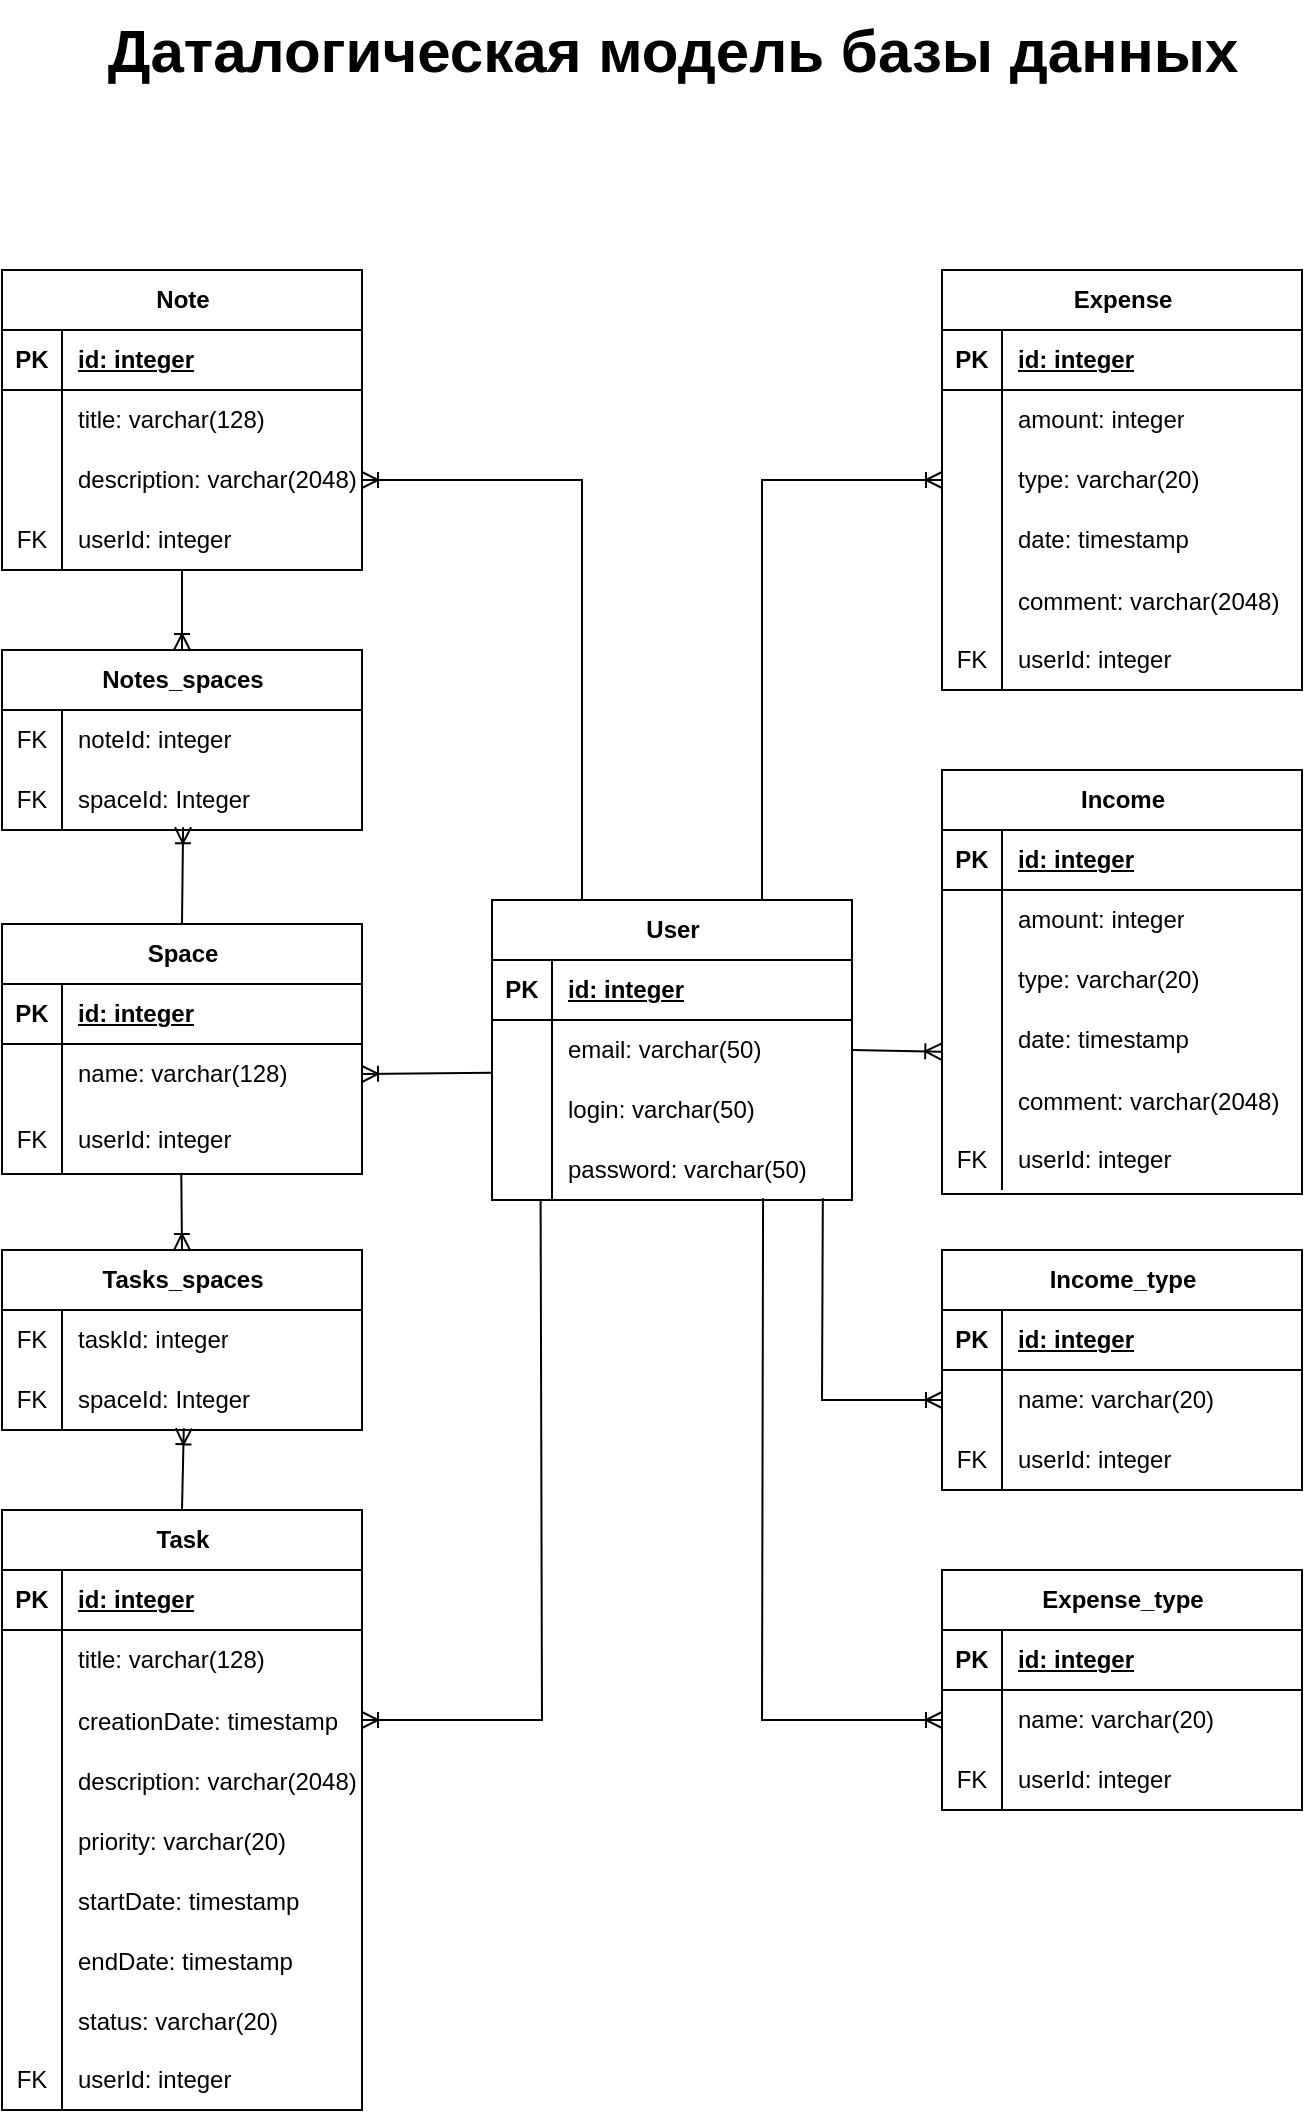<mxfile version="24.4.4" type="device">
  <diagram id="R2lEEEUBdFMjLlhIrx00" name="Page-1">
    <mxGraphModel dx="1340" dy="595" grid="1" gridSize="10" guides="1" tooltips="1" connect="1" arrows="1" fold="1" page="1" pageScale="1" pageWidth="850" pageHeight="1100" math="0" shadow="0" extFonts="Permanent Marker^https://fonts.googleapis.com/css?family=Permanent+Marker">
      <root>
        <mxCell id="0" />
        <mxCell id="1" parent="0" />
        <mxCell id="63JFA4yA_KtAWkLt_PXh-24" value="User" style="shape=table;startSize=30;container=1;collapsible=1;childLayout=tableLayout;fixedRows=1;rowLines=0;fontStyle=1;align=center;resizeLast=1;html=1;" parent="1" vertex="1">
          <mxGeometry x="335" y="475" width="180" height="150" as="geometry" />
        </mxCell>
        <mxCell id="63JFA4yA_KtAWkLt_PXh-25" value="" style="shape=tableRow;horizontal=0;startSize=0;swimlaneHead=0;swimlaneBody=0;fillColor=none;collapsible=0;dropTarget=0;points=[[0,0.5],[1,0.5]];portConstraint=eastwest;top=0;left=0;right=0;bottom=1;" parent="63JFA4yA_KtAWkLt_PXh-24" vertex="1">
          <mxGeometry y="30" width="180" height="30" as="geometry" />
        </mxCell>
        <mxCell id="63JFA4yA_KtAWkLt_PXh-26" value="PK" style="shape=partialRectangle;connectable=0;fillColor=none;top=0;left=0;bottom=0;right=0;fontStyle=1;overflow=hidden;whiteSpace=wrap;html=1;" parent="63JFA4yA_KtAWkLt_PXh-25" vertex="1">
          <mxGeometry width="30" height="30" as="geometry">
            <mxRectangle width="30" height="30" as="alternateBounds" />
          </mxGeometry>
        </mxCell>
        <mxCell id="63JFA4yA_KtAWkLt_PXh-27" value="id: integer" style="shape=partialRectangle;connectable=0;fillColor=none;top=0;left=0;bottom=0;right=0;align=left;spacingLeft=6;fontStyle=5;overflow=hidden;whiteSpace=wrap;html=1;" parent="63JFA4yA_KtAWkLt_PXh-25" vertex="1">
          <mxGeometry x="30" width="150" height="30" as="geometry">
            <mxRectangle width="150" height="30" as="alternateBounds" />
          </mxGeometry>
        </mxCell>
        <mxCell id="63JFA4yA_KtAWkLt_PXh-28" value="" style="shape=tableRow;horizontal=0;startSize=0;swimlaneHead=0;swimlaneBody=0;fillColor=none;collapsible=0;dropTarget=0;points=[[0,0.5],[1,0.5]];portConstraint=eastwest;top=0;left=0;right=0;bottom=0;" parent="63JFA4yA_KtAWkLt_PXh-24" vertex="1">
          <mxGeometry y="60" width="180" height="30" as="geometry" />
        </mxCell>
        <mxCell id="63JFA4yA_KtAWkLt_PXh-29" value="" style="shape=partialRectangle;connectable=0;fillColor=none;top=0;left=0;bottom=0;right=0;editable=1;overflow=hidden;whiteSpace=wrap;html=1;" parent="63JFA4yA_KtAWkLt_PXh-28" vertex="1">
          <mxGeometry width="30" height="30" as="geometry">
            <mxRectangle width="30" height="30" as="alternateBounds" />
          </mxGeometry>
        </mxCell>
        <mxCell id="63JFA4yA_KtAWkLt_PXh-30" value="email: varchar(50)" style="shape=partialRectangle;connectable=0;fillColor=none;top=0;left=0;bottom=0;right=0;align=left;spacingLeft=6;overflow=hidden;whiteSpace=wrap;html=1;" parent="63JFA4yA_KtAWkLt_PXh-28" vertex="1">
          <mxGeometry x="30" width="150" height="30" as="geometry">
            <mxRectangle width="150" height="30" as="alternateBounds" />
          </mxGeometry>
        </mxCell>
        <mxCell id="63JFA4yA_KtAWkLt_PXh-31" value="" style="shape=tableRow;horizontal=0;startSize=0;swimlaneHead=0;swimlaneBody=0;fillColor=none;collapsible=0;dropTarget=0;points=[[0,0.5],[1,0.5]];portConstraint=eastwest;top=0;left=0;right=0;bottom=0;" parent="63JFA4yA_KtAWkLt_PXh-24" vertex="1">
          <mxGeometry y="90" width="180" height="30" as="geometry" />
        </mxCell>
        <mxCell id="63JFA4yA_KtAWkLt_PXh-32" value="" style="shape=partialRectangle;connectable=0;fillColor=none;top=0;left=0;bottom=0;right=0;editable=1;overflow=hidden;whiteSpace=wrap;html=1;" parent="63JFA4yA_KtAWkLt_PXh-31" vertex="1">
          <mxGeometry width="30" height="30" as="geometry">
            <mxRectangle width="30" height="30" as="alternateBounds" />
          </mxGeometry>
        </mxCell>
        <mxCell id="63JFA4yA_KtAWkLt_PXh-33" value="login: varchar(50)" style="shape=partialRectangle;connectable=0;fillColor=none;top=0;left=0;bottom=0;right=0;align=left;spacingLeft=6;overflow=hidden;whiteSpace=wrap;html=1;" parent="63JFA4yA_KtAWkLt_PXh-31" vertex="1">
          <mxGeometry x="30" width="150" height="30" as="geometry">
            <mxRectangle width="150" height="30" as="alternateBounds" />
          </mxGeometry>
        </mxCell>
        <mxCell id="63JFA4yA_KtAWkLt_PXh-34" value="" style="shape=tableRow;horizontal=0;startSize=0;swimlaneHead=0;swimlaneBody=0;fillColor=none;collapsible=0;dropTarget=0;points=[[0,0.5],[1,0.5]];portConstraint=eastwest;top=0;left=0;right=0;bottom=0;" parent="63JFA4yA_KtAWkLt_PXh-24" vertex="1">
          <mxGeometry y="120" width="180" height="30" as="geometry" />
        </mxCell>
        <mxCell id="63JFA4yA_KtAWkLt_PXh-35" value="" style="shape=partialRectangle;connectable=0;fillColor=none;top=0;left=0;bottom=0;right=0;editable=1;overflow=hidden;whiteSpace=wrap;html=1;" parent="63JFA4yA_KtAWkLt_PXh-34" vertex="1">
          <mxGeometry width="30" height="30" as="geometry">
            <mxRectangle width="30" height="30" as="alternateBounds" />
          </mxGeometry>
        </mxCell>
        <mxCell id="63JFA4yA_KtAWkLt_PXh-36" value="password: varchar(50)" style="shape=partialRectangle;connectable=0;fillColor=none;top=0;left=0;bottom=0;right=0;align=left;spacingLeft=6;overflow=hidden;whiteSpace=wrap;html=1;" parent="63JFA4yA_KtAWkLt_PXh-34" vertex="1">
          <mxGeometry x="30" width="150" height="30" as="geometry">
            <mxRectangle width="150" height="30" as="alternateBounds" />
          </mxGeometry>
        </mxCell>
        <mxCell id="63JFA4yA_KtAWkLt_PXh-39" value="Space" style="shape=table;startSize=30;container=1;collapsible=1;childLayout=tableLayout;fixedRows=1;rowLines=0;fontStyle=1;align=center;resizeLast=1;html=1;" parent="1" vertex="1">
          <mxGeometry x="90" y="487" width="180" height="125.0" as="geometry" />
        </mxCell>
        <mxCell id="63JFA4yA_KtAWkLt_PXh-40" value="" style="shape=tableRow;horizontal=0;startSize=0;swimlaneHead=0;swimlaneBody=0;fillColor=none;collapsible=0;dropTarget=0;points=[[0,0.5],[1,0.5]];portConstraint=eastwest;top=0;left=0;right=0;bottom=1;" parent="63JFA4yA_KtAWkLt_PXh-39" vertex="1">
          <mxGeometry y="30" width="180" height="30" as="geometry" />
        </mxCell>
        <mxCell id="63JFA4yA_KtAWkLt_PXh-41" value="PK" style="shape=partialRectangle;connectable=0;fillColor=none;top=0;left=0;bottom=0;right=0;fontStyle=1;overflow=hidden;whiteSpace=wrap;html=1;" parent="63JFA4yA_KtAWkLt_PXh-40" vertex="1">
          <mxGeometry width="30" height="30" as="geometry">
            <mxRectangle width="30" height="30" as="alternateBounds" />
          </mxGeometry>
        </mxCell>
        <mxCell id="63JFA4yA_KtAWkLt_PXh-42" value="id: integer" style="shape=partialRectangle;connectable=0;fillColor=none;top=0;left=0;bottom=0;right=0;align=left;spacingLeft=6;fontStyle=5;overflow=hidden;whiteSpace=wrap;html=1;" parent="63JFA4yA_KtAWkLt_PXh-40" vertex="1">
          <mxGeometry x="30" width="150" height="30" as="geometry">
            <mxRectangle width="150" height="30" as="alternateBounds" />
          </mxGeometry>
        </mxCell>
        <mxCell id="63JFA4yA_KtAWkLt_PXh-43" value="" style="shape=tableRow;horizontal=0;startSize=0;swimlaneHead=0;swimlaneBody=0;fillColor=none;collapsible=0;dropTarget=0;points=[[0,0.5],[1,0.5]];portConstraint=eastwest;top=0;left=0;right=0;bottom=0;" parent="63JFA4yA_KtAWkLt_PXh-39" vertex="1">
          <mxGeometry y="60" width="180" height="30" as="geometry" />
        </mxCell>
        <mxCell id="63JFA4yA_KtAWkLt_PXh-44" value="" style="shape=partialRectangle;connectable=0;fillColor=none;top=0;left=0;bottom=0;right=0;editable=1;overflow=hidden;whiteSpace=wrap;html=1;" parent="63JFA4yA_KtAWkLt_PXh-43" vertex="1">
          <mxGeometry width="30" height="30" as="geometry">
            <mxRectangle width="30" height="30" as="alternateBounds" />
          </mxGeometry>
        </mxCell>
        <mxCell id="63JFA4yA_KtAWkLt_PXh-45" value="name: varchar(128)" style="shape=partialRectangle;connectable=0;fillColor=none;top=0;left=0;bottom=0;right=0;align=left;spacingLeft=6;overflow=hidden;whiteSpace=wrap;html=1;" parent="63JFA4yA_KtAWkLt_PXh-43" vertex="1">
          <mxGeometry x="30" width="150" height="30" as="geometry">
            <mxRectangle width="150" height="30" as="alternateBounds" />
          </mxGeometry>
        </mxCell>
        <mxCell id="63JFA4yA_KtAWkLt_PXh-53" value="" style="shape=tableRow;horizontal=0;startSize=0;swimlaneHead=0;swimlaneBody=0;fillColor=none;collapsible=0;dropTarget=0;points=[[0,0.5],[1,0.5]];portConstraint=eastwest;top=0;left=0;right=0;bottom=0;" parent="63JFA4yA_KtAWkLt_PXh-39" vertex="1">
          <mxGeometry y="90" width="180" height="35" as="geometry" />
        </mxCell>
        <mxCell id="63JFA4yA_KtAWkLt_PXh-54" value="FK" style="shape=partialRectangle;connectable=0;fillColor=none;top=0;left=0;bottom=0;right=0;fontStyle=0;overflow=hidden;whiteSpace=wrap;html=1;" parent="63JFA4yA_KtAWkLt_PXh-53" vertex="1">
          <mxGeometry width="30" height="35" as="geometry">
            <mxRectangle width="30" height="35" as="alternateBounds" />
          </mxGeometry>
        </mxCell>
        <mxCell id="63JFA4yA_KtAWkLt_PXh-55" value="userId: integer" style="shape=partialRectangle;connectable=0;fillColor=none;top=0;left=0;bottom=0;right=0;align=left;spacingLeft=6;fontStyle=0;overflow=hidden;whiteSpace=wrap;html=1;" parent="63JFA4yA_KtAWkLt_PXh-53" vertex="1">
          <mxGeometry x="30" width="150" height="35" as="geometry">
            <mxRectangle width="150" height="35" as="alternateBounds" />
          </mxGeometry>
        </mxCell>
        <mxCell id="63JFA4yA_KtAWkLt_PXh-56" value="Notes_spaces" style="shape=table;startSize=30;container=1;collapsible=1;childLayout=tableLayout;fixedRows=1;rowLines=0;fontStyle=1;align=center;resizeLast=1;html=1;" parent="1" vertex="1">
          <mxGeometry x="90" y="350" width="180" height="90" as="geometry" />
        </mxCell>
        <mxCell id="63JFA4yA_KtAWkLt_PXh-109" value="" style="shape=tableRow;horizontal=0;startSize=0;swimlaneHead=0;swimlaneBody=0;fillColor=none;collapsible=0;dropTarget=0;points=[[0,0.5],[1,0.5]];portConstraint=eastwest;top=0;left=0;right=0;bottom=0;" parent="63JFA4yA_KtAWkLt_PXh-56" vertex="1">
          <mxGeometry y="30" width="180" height="30" as="geometry" />
        </mxCell>
        <mxCell id="63JFA4yA_KtAWkLt_PXh-110" value="FK" style="shape=partialRectangle;connectable=0;fillColor=none;top=0;left=0;bottom=0;right=0;fontStyle=0;overflow=hidden;whiteSpace=wrap;html=1;" parent="63JFA4yA_KtAWkLt_PXh-109" vertex="1">
          <mxGeometry width="30" height="30" as="geometry">
            <mxRectangle width="30" height="30" as="alternateBounds" />
          </mxGeometry>
        </mxCell>
        <mxCell id="63JFA4yA_KtAWkLt_PXh-111" value="noteId: integer" style="shape=partialRectangle;connectable=0;fillColor=none;top=0;left=0;bottom=0;right=0;align=left;spacingLeft=6;fontStyle=0;overflow=hidden;whiteSpace=wrap;html=1;" parent="63JFA4yA_KtAWkLt_PXh-109" vertex="1">
          <mxGeometry x="30" width="150" height="30" as="geometry">
            <mxRectangle width="150" height="30" as="alternateBounds" />
          </mxGeometry>
        </mxCell>
        <mxCell id="63JFA4yA_KtAWkLt_PXh-113" value="" style="shape=tableRow;horizontal=0;startSize=0;swimlaneHead=0;swimlaneBody=0;fillColor=none;collapsible=0;dropTarget=0;points=[[0,0.5],[1,0.5]];portConstraint=eastwest;top=0;left=0;right=0;bottom=0;" parent="63JFA4yA_KtAWkLt_PXh-56" vertex="1">
          <mxGeometry y="60" width="180" height="30" as="geometry" />
        </mxCell>
        <mxCell id="63JFA4yA_KtAWkLt_PXh-114" value="FK" style="shape=partialRectangle;connectable=0;fillColor=none;top=0;left=0;bottom=0;right=0;fontStyle=0;overflow=hidden;whiteSpace=wrap;html=1;" parent="63JFA4yA_KtAWkLt_PXh-113" vertex="1">
          <mxGeometry width="30" height="30" as="geometry">
            <mxRectangle width="30" height="30" as="alternateBounds" />
          </mxGeometry>
        </mxCell>
        <mxCell id="63JFA4yA_KtAWkLt_PXh-115" value="spaceId: Integer" style="shape=partialRectangle;connectable=0;fillColor=none;top=0;left=0;bottom=0;right=0;align=left;spacingLeft=6;fontStyle=0;overflow=hidden;whiteSpace=wrap;html=1;" parent="63JFA4yA_KtAWkLt_PXh-113" vertex="1">
          <mxGeometry x="30" width="150" height="30" as="geometry">
            <mxRectangle width="150" height="30" as="alternateBounds" />
          </mxGeometry>
        </mxCell>
        <mxCell id="63JFA4yA_KtAWkLt_PXh-116" value="Note" style="shape=table;startSize=30;container=1;collapsible=1;childLayout=tableLayout;fixedRows=1;rowLines=0;fontStyle=1;align=center;resizeLast=1;html=1;" parent="1" vertex="1">
          <mxGeometry x="90" y="160" width="180" height="150" as="geometry" />
        </mxCell>
        <mxCell id="63JFA4yA_KtAWkLt_PXh-117" value="" style="shape=tableRow;horizontal=0;startSize=0;swimlaneHead=0;swimlaneBody=0;fillColor=none;collapsible=0;dropTarget=0;points=[[0,0.5],[1,0.5]];portConstraint=eastwest;top=0;left=0;right=0;bottom=1;" parent="63JFA4yA_KtAWkLt_PXh-116" vertex="1">
          <mxGeometry y="30" width="180" height="30" as="geometry" />
        </mxCell>
        <mxCell id="63JFA4yA_KtAWkLt_PXh-118" value="PK" style="shape=partialRectangle;connectable=0;fillColor=none;top=0;left=0;bottom=0;right=0;fontStyle=1;overflow=hidden;whiteSpace=wrap;html=1;" parent="63JFA4yA_KtAWkLt_PXh-117" vertex="1">
          <mxGeometry width="30" height="30" as="geometry">
            <mxRectangle width="30" height="30" as="alternateBounds" />
          </mxGeometry>
        </mxCell>
        <mxCell id="63JFA4yA_KtAWkLt_PXh-119" value="id: integer" style="shape=partialRectangle;connectable=0;fillColor=none;top=0;left=0;bottom=0;right=0;align=left;spacingLeft=6;fontStyle=5;overflow=hidden;whiteSpace=wrap;html=1;" parent="63JFA4yA_KtAWkLt_PXh-117" vertex="1">
          <mxGeometry x="30" width="150" height="30" as="geometry">
            <mxRectangle width="150" height="30" as="alternateBounds" />
          </mxGeometry>
        </mxCell>
        <mxCell id="63JFA4yA_KtAWkLt_PXh-120" value="" style="shape=tableRow;horizontal=0;startSize=0;swimlaneHead=0;swimlaneBody=0;fillColor=none;collapsible=0;dropTarget=0;points=[[0,0.5],[1,0.5]];portConstraint=eastwest;top=0;left=0;right=0;bottom=0;" parent="63JFA4yA_KtAWkLt_PXh-116" vertex="1">
          <mxGeometry y="60" width="180" height="30" as="geometry" />
        </mxCell>
        <mxCell id="63JFA4yA_KtAWkLt_PXh-121" value="" style="shape=partialRectangle;connectable=0;fillColor=none;top=0;left=0;bottom=0;right=0;editable=1;overflow=hidden;whiteSpace=wrap;html=1;" parent="63JFA4yA_KtAWkLt_PXh-120" vertex="1">
          <mxGeometry width="30" height="30" as="geometry">
            <mxRectangle width="30" height="30" as="alternateBounds" />
          </mxGeometry>
        </mxCell>
        <mxCell id="63JFA4yA_KtAWkLt_PXh-122" value="title: varchar(128)" style="shape=partialRectangle;connectable=0;fillColor=none;top=0;left=0;bottom=0;right=0;align=left;spacingLeft=6;overflow=hidden;whiteSpace=wrap;html=1;" parent="63JFA4yA_KtAWkLt_PXh-120" vertex="1">
          <mxGeometry x="30" width="150" height="30" as="geometry">
            <mxRectangle width="150" height="30" as="alternateBounds" />
          </mxGeometry>
        </mxCell>
        <mxCell id="63JFA4yA_KtAWkLt_PXh-123" value="" style="shape=tableRow;horizontal=0;startSize=0;swimlaneHead=0;swimlaneBody=0;fillColor=none;collapsible=0;dropTarget=0;points=[[0,0.5],[1,0.5]];portConstraint=eastwest;top=0;left=0;right=0;bottom=0;" parent="63JFA4yA_KtAWkLt_PXh-116" vertex="1">
          <mxGeometry y="90" width="180" height="30" as="geometry" />
        </mxCell>
        <mxCell id="63JFA4yA_KtAWkLt_PXh-124" value="" style="shape=partialRectangle;connectable=0;fillColor=none;top=0;left=0;bottom=0;right=0;editable=1;overflow=hidden;whiteSpace=wrap;html=1;" parent="63JFA4yA_KtAWkLt_PXh-123" vertex="1">
          <mxGeometry width="30" height="30" as="geometry">
            <mxRectangle width="30" height="30" as="alternateBounds" />
          </mxGeometry>
        </mxCell>
        <mxCell id="63JFA4yA_KtAWkLt_PXh-125" value="description: varchar(2048)" style="shape=partialRectangle;connectable=0;fillColor=none;top=0;left=0;bottom=0;right=0;align=left;spacingLeft=6;overflow=hidden;whiteSpace=wrap;html=1;" parent="63JFA4yA_KtAWkLt_PXh-123" vertex="1">
          <mxGeometry x="30" width="150" height="30" as="geometry">
            <mxRectangle width="150" height="30" as="alternateBounds" />
          </mxGeometry>
        </mxCell>
        <mxCell id="63JFA4yA_KtAWkLt_PXh-130" value="" style="shape=tableRow;horizontal=0;startSize=0;swimlaneHead=0;swimlaneBody=0;fillColor=none;collapsible=0;dropTarget=0;points=[[0,0.5],[1,0.5]];portConstraint=eastwest;top=0;left=0;right=0;bottom=0;" parent="63JFA4yA_KtAWkLt_PXh-116" vertex="1">
          <mxGeometry y="120" width="180" height="30" as="geometry" />
        </mxCell>
        <mxCell id="63JFA4yA_KtAWkLt_PXh-131" value="FK" style="shape=partialRectangle;connectable=0;fillColor=none;top=0;left=0;bottom=0;right=0;fontStyle=0;overflow=hidden;whiteSpace=wrap;html=1;" parent="63JFA4yA_KtAWkLt_PXh-130" vertex="1">
          <mxGeometry width="30" height="30" as="geometry">
            <mxRectangle width="30" height="30" as="alternateBounds" />
          </mxGeometry>
        </mxCell>
        <mxCell id="63JFA4yA_KtAWkLt_PXh-132" value="userId: integer" style="shape=partialRectangle;connectable=0;fillColor=none;top=0;left=0;bottom=0;right=0;align=left;spacingLeft=6;fontStyle=0;overflow=hidden;whiteSpace=wrap;html=1;" parent="63JFA4yA_KtAWkLt_PXh-130" vertex="1">
          <mxGeometry x="30" width="150" height="30" as="geometry">
            <mxRectangle width="150" height="30" as="alternateBounds" />
          </mxGeometry>
        </mxCell>
        <mxCell id="63JFA4yA_KtAWkLt_PXh-133" value="Tasks_spaces" style="shape=table;startSize=30;container=1;collapsible=1;childLayout=tableLayout;fixedRows=1;rowLines=0;fontStyle=1;align=center;resizeLast=1;html=1;" parent="1" vertex="1">
          <mxGeometry x="90" y="650" width="180" height="90" as="geometry" />
        </mxCell>
        <mxCell id="63JFA4yA_KtAWkLt_PXh-134" value="" style="shape=tableRow;horizontal=0;startSize=0;swimlaneHead=0;swimlaneBody=0;fillColor=none;collapsible=0;dropTarget=0;points=[[0,0.5],[1,0.5]];portConstraint=eastwest;top=0;left=0;right=0;bottom=0;" parent="63JFA4yA_KtAWkLt_PXh-133" vertex="1">
          <mxGeometry y="30" width="180" height="30" as="geometry" />
        </mxCell>
        <mxCell id="63JFA4yA_KtAWkLt_PXh-135" value="FK" style="shape=partialRectangle;connectable=0;fillColor=none;top=0;left=0;bottom=0;right=0;fontStyle=0;overflow=hidden;whiteSpace=wrap;html=1;" parent="63JFA4yA_KtAWkLt_PXh-134" vertex="1">
          <mxGeometry width="30" height="30" as="geometry">
            <mxRectangle width="30" height="30" as="alternateBounds" />
          </mxGeometry>
        </mxCell>
        <mxCell id="63JFA4yA_KtAWkLt_PXh-136" value="taskId: integer" style="shape=partialRectangle;connectable=0;fillColor=none;top=0;left=0;bottom=0;right=0;align=left;spacingLeft=6;fontStyle=0;overflow=hidden;whiteSpace=wrap;html=1;" parent="63JFA4yA_KtAWkLt_PXh-134" vertex="1">
          <mxGeometry x="30" width="150" height="30" as="geometry">
            <mxRectangle width="150" height="30" as="alternateBounds" />
          </mxGeometry>
        </mxCell>
        <mxCell id="63JFA4yA_KtAWkLt_PXh-137" value="" style="shape=tableRow;horizontal=0;startSize=0;swimlaneHead=0;swimlaneBody=0;fillColor=none;collapsible=0;dropTarget=0;points=[[0,0.5],[1,0.5]];portConstraint=eastwest;top=0;left=0;right=0;bottom=0;" parent="63JFA4yA_KtAWkLt_PXh-133" vertex="1">
          <mxGeometry y="60" width="180" height="30" as="geometry" />
        </mxCell>
        <mxCell id="63JFA4yA_KtAWkLt_PXh-138" value="FK" style="shape=partialRectangle;connectable=0;fillColor=none;top=0;left=0;bottom=0;right=0;fontStyle=0;overflow=hidden;whiteSpace=wrap;html=1;" parent="63JFA4yA_KtAWkLt_PXh-137" vertex="1">
          <mxGeometry width="30" height="30" as="geometry">
            <mxRectangle width="30" height="30" as="alternateBounds" />
          </mxGeometry>
        </mxCell>
        <mxCell id="63JFA4yA_KtAWkLt_PXh-139" value="spaceId: Integer" style="shape=partialRectangle;connectable=0;fillColor=none;top=0;left=0;bottom=0;right=0;align=left;spacingLeft=6;fontStyle=0;overflow=hidden;whiteSpace=wrap;html=1;" parent="63JFA4yA_KtAWkLt_PXh-137" vertex="1">
          <mxGeometry x="30" width="150" height="30" as="geometry">
            <mxRectangle width="150" height="30" as="alternateBounds" />
          </mxGeometry>
        </mxCell>
        <mxCell id="63JFA4yA_KtAWkLt_PXh-140" value="Task" style="shape=table;startSize=30;container=1;collapsible=1;childLayout=tableLayout;fixedRows=1;rowLines=0;fontStyle=1;align=center;resizeLast=1;html=1;" parent="1" vertex="1">
          <mxGeometry x="90" y="780" width="180" height="300" as="geometry" />
        </mxCell>
        <mxCell id="63JFA4yA_KtAWkLt_PXh-141" value="" style="shape=tableRow;horizontal=0;startSize=0;swimlaneHead=0;swimlaneBody=0;fillColor=none;collapsible=0;dropTarget=0;points=[[0,0.5],[1,0.5]];portConstraint=eastwest;top=0;left=0;right=0;bottom=1;" parent="63JFA4yA_KtAWkLt_PXh-140" vertex="1">
          <mxGeometry y="30" width="180" height="30" as="geometry" />
        </mxCell>
        <mxCell id="63JFA4yA_KtAWkLt_PXh-142" value="PK" style="shape=partialRectangle;connectable=0;fillColor=none;top=0;left=0;bottom=0;right=0;fontStyle=1;overflow=hidden;whiteSpace=wrap;html=1;" parent="63JFA4yA_KtAWkLt_PXh-141" vertex="1">
          <mxGeometry width="30" height="30" as="geometry">
            <mxRectangle width="30" height="30" as="alternateBounds" />
          </mxGeometry>
        </mxCell>
        <mxCell id="63JFA4yA_KtAWkLt_PXh-143" value="id: integer" style="shape=partialRectangle;connectable=0;fillColor=none;top=0;left=0;bottom=0;right=0;align=left;spacingLeft=6;fontStyle=5;overflow=hidden;whiteSpace=wrap;html=1;" parent="63JFA4yA_KtAWkLt_PXh-141" vertex="1">
          <mxGeometry x="30" width="150" height="30" as="geometry">
            <mxRectangle width="150" height="30" as="alternateBounds" />
          </mxGeometry>
        </mxCell>
        <mxCell id="63JFA4yA_KtAWkLt_PXh-144" value="" style="shape=tableRow;horizontal=0;startSize=0;swimlaneHead=0;swimlaneBody=0;fillColor=none;collapsible=0;dropTarget=0;points=[[0,0.5],[1,0.5]];portConstraint=eastwest;top=0;left=0;right=0;bottom=0;" parent="63JFA4yA_KtAWkLt_PXh-140" vertex="1">
          <mxGeometry y="60" width="180" height="30" as="geometry" />
        </mxCell>
        <mxCell id="63JFA4yA_KtAWkLt_PXh-145" value="" style="shape=partialRectangle;connectable=0;fillColor=none;top=0;left=0;bottom=0;right=0;editable=1;overflow=hidden;whiteSpace=wrap;html=1;" parent="63JFA4yA_KtAWkLt_PXh-144" vertex="1">
          <mxGeometry width="30" height="30" as="geometry">
            <mxRectangle width="30" height="30" as="alternateBounds" />
          </mxGeometry>
        </mxCell>
        <mxCell id="63JFA4yA_KtAWkLt_PXh-146" value="title: varchar(128)" style="shape=partialRectangle;connectable=0;fillColor=none;top=0;left=0;bottom=0;right=0;align=left;spacingLeft=6;overflow=hidden;whiteSpace=wrap;html=1;" parent="63JFA4yA_KtAWkLt_PXh-144" vertex="1">
          <mxGeometry x="30" width="150" height="30" as="geometry">
            <mxRectangle width="150" height="30" as="alternateBounds" />
          </mxGeometry>
        </mxCell>
        <mxCell id="63JFA4yA_KtAWkLt_PXh-167" value="" style="shape=tableRow;horizontal=0;startSize=0;swimlaneHead=0;swimlaneBody=0;fillColor=none;collapsible=0;dropTarget=0;points=[[0,0.5],[1,0.5]];portConstraint=eastwest;top=0;left=0;right=0;bottom=0;" parent="63JFA4yA_KtAWkLt_PXh-140" vertex="1">
          <mxGeometry y="90" width="180" height="30" as="geometry" />
        </mxCell>
        <mxCell id="63JFA4yA_KtAWkLt_PXh-168" value="" style="shape=partialRectangle;connectable=0;fillColor=none;top=0;left=0;bottom=0;right=0;editable=1;overflow=hidden;" parent="63JFA4yA_KtAWkLt_PXh-167" vertex="1">
          <mxGeometry width="30" height="30" as="geometry">
            <mxRectangle width="30" height="30" as="alternateBounds" />
          </mxGeometry>
        </mxCell>
        <mxCell id="63JFA4yA_KtAWkLt_PXh-169" value="creationDate: timestamp" style="shape=partialRectangle;connectable=0;fillColor=none;top=0;left=0;bottom=0;right=0;align=left;spacingLeft=6;overflow=hidden;" parent="63JFA4yA_KtAWkLt_PXh-167" vertex="1">
          <mxGeometry x="30" width="150" height="30" as="geometry">
            <mxRectangle width="150" height="30" as="alternateBounds" />
          </mxGeometry>
        </mxCell>
        <mxCell id="63JFA4yA_KtAWkLt_PXh-159" value="" style="shape=tableRow;horizontal=0;startSize=0;swimlaneHead=0;swimlaneBody=0;fillColor=none;collapsible=0;dropTarget=0;points=[[0,0.5],[1,0.5]];portConstraint=eastwest;top=0;left=0;right=0;bottom=0;" parent="63JFA4yA_KtAWkLt_PXh-140" vertex="1">
          <mxGeometry y="120" width="180" height="30" as="geometry" />
        </mxCell>
        <mxCell id="63JFA4yA_KtAWkLt_PXh-160" value="" style="shape=partialRectangle;connectable=0;fillColor=none;top=0;left=0;bottom=0;right=0;editable=1;overflow=hidden;" parent="63JFA4yA_KtAWkLt_PXh-159" vertex="1">
          <mxGeometry width="30" height="30" as="geometry">
            <mxRectangle width="30" height="30" as="alternateBounds" />
          </mxGeometry>
        </mxCell>
        <mxCell id="63JFA4yA_KtAWkLt_PXh-161" value="description: varchar(2048)" style="shape=partialRectangle;connectable=0;fillColor=none;top=0;left=0;bottom=0;right=0;align=left;spacingLeft=6;overflow=hidden;" parent="63JFA4yA_KtAWkLt_PXh-159" vertex="1">
          <mxGeometry x="30" width="150" height="30" as="geometry">
            <mxRectangle width="150" height="30" as="alternateBounds" />
          </mxGeometry>
        </mxCell>
        <mxCell id="63JFA4yA_KtAWkLt_PXh-163" value="" style="shape=tableRow;horizontal=0;startSize=0;swimlaneHead=0;swimlaneBody=0;fillColor=none;collapsible=0;dropTarget=0;points=[[0,0.5],[1,0.5]];portConstraint=eastwest;top=0;left=0;right=0;bottom=0;" parent="63JFA4yA_KtAWkLt_PXh-140" vertex="1">
          <mxGeometry y="150" width="180" height="30" as="geometry" />
        </mxCell>
        <mxCell id="63JFA4yA_KtAWkLt_PXh-164" value="" style="shape=partialRectangle;connectable=0;fillColor=none;top=0;left=0;bottom=0;right=0;editable=1;overflow=hidden;" parent="63JFA4yA_KtAWkLt_PXh-163" vertex="1">
          <mxGeometry width="30" height="30" as="geometry">
            <mxRectangle width="30" height="30" as="alternateBounds" />
          </mxGeometry>
        </mxCell>
        <mxCell id="63JFA4yA_KtAWkLt_PXh-165" value="priority: varchar(20)" style="shape=partialRectangle;connectable=0;fillColor=none;top=0;left=0;bottom=0;right=0;align=left;spacingLeft=6;overflow=hidden;" parent="63JFA4yA_KtAWkLt_PXh-163" vertex="1">
          <mxGeometry x="30" width="150" height="30" as="geometry">
            <mxRectangle width="150" height="30" as="alternateBounds" />
          </mxGeometry>
        </mxCell>
        <mxCell id="63JFA4yA_KtAWkLt_PXh-171" value="" style="shape=tableRow;horizontal=0;startSize=0;swimlaneHead=0;swimlaneBody=0;fillColor=none;collapsible=0;dropTarget=0;points=[[0,0.5],[1,0.5]];portConstraint=eastwest;top=0;left=0;right=0;bottom=0;" parent="63JFA4yA_KtAWkLt_PXh-140" vertex="1">
          <mxGeometry y="180" width="180" height="30" as="geometry" />
        </mxCell>
        <mxCell id="63JFA4yA_KtAWkLt_PXh-172" value="" style="shape=partialRectangle;connectable=0;fillColor=none;top=0;left=0;bottom=0;right=0;editable=1;overflow=hidden;" parent="63JFA4yA_KtAWkLt_PXh-171" vertex="1">
          <mxGeometry width="30" height="30" as="geometry">
            <mxRectangle width="30" height="30" as="alternateBounds" />
          </mxGeometry>
        </mxCell>
        <mxCell id="63JFA4yA_KtAWkLt_PXh-173" value="startDate: timestamp" style="shape=partialRectangle;connectable=0;fillColor=none;top=0;left=0;bottom=0;right=0;align=left;spacingLeft=6;overflow=hidden;" parent="63JFA4yA_KtAWkLt_PXh-171" vertex="1">
          <mxGeometry x="30" width="150" height="30" as="geometry">
            <mxRectangle width="150" height="30" as="alternateBounds" />
          </mxGeometry>
        </mxCell>
        <mxCell id="63JFA4yA_KtAWkLt_PXh-155" value="" style="shape=tableRow;horizontal=0;startSize=0;swimlaneHead=0;swimlaneBody=0;fillColor=none;collapsible=0;dropTarget=0;points=[[0,0.5],[1,0.5]];portConstraint=eastwest;top=0;left=0;right=0;bottom=0;" parent="63JFA4yA_KtAWkLt_PXh-140" vertex="1">
          <mxGeometry y="210" width="180" height="30" as="geometry" />
        </mxCell>
        <mxCell id="63JFA4yA_KtAWkLt_PXh-156" value="" style="shape=partialRectangle;connectable=0;fillColor=none;top=0;left=0;bottom=0;right=0;editable=1;overflow=hidden;" parent="63JFA4yA_KtAWkLt_PXh-155" vertex="1">
          <mxGeometry width="30" height="30" as="geometry">
            <mxRectangle width="30" height="30" as="alternateBounds" />
          </mxGeometry>
        </mxCell>
        <mxCell id="63JFA4yA_KtAWkLt_PXh-157" value="endDate: timestamp" style="shape=partialRectangle;connectable=0;fillColor=none;top=0;left=0;bottom=0;right=0;align=left;spacingLeft=6;overflow=hidden;" parent="63JFA4yA_KtAWkLt_PXh-155" vertex="1">
          <mxGeometry x="30" width="150" height="30" as="geometry">
            <mxRectangle width="150" height="30" as="alternateBounds" />
          </mxGeometry>
        </mxCell>
        <mxCell id="63JFA4yA_KtAWkLt_PXh-174" value="" style="shape=tableRow;horizontal=0;startSize=0;swimlaneHead=0;swimlaneBody=0;fillColor=none;collapsible=0;dropTarget=0;points=[[0,0.5],[1,0.5]];portConstraint=eastwest;top=0;left=0;right=0;bottom=0;" parent="63JFA4yA_KtAWkLt_PXh-140" vertex="1">
          <mxGeometry y="240" width="180" height="30" as="geometry" />
        </mxCell>
        <mxCell id="63JFA4yA_KtAWkLt_PXh-175" value="" style="shape=partialRectangle;connectable=0;fillColor=none;top=0;left=0;bottom=0;right=0;editable=1;overflow=hidden;" parent="63JFA4yA_KtAWkLt_PXh-174" vertex="1">
          <mxGeometry width="30" height="30" as="geometry">
            <mxRectangle width="30" height="30" as="alternateBounds" />
          </mxGeometry>
        </mxCell>
        <mxCell id="63JFA4yA_KtAWkLt_PXh-176" value="status: varchar(20)" style="shape=partialRectangle;connectable=0;fillColor=none;top=0;left=0;bottom=0;right=0;align=left;spacingLeft=6;overflow=hidden;" parent="63JFA4yA_KtAWkLt_PXh-174" vertex="1">
          <mxGeometry x="30" width="150" height="30" as="geometry">
            <mxRectangle width="150" height="30" as="alternateBounds" />
          </mxGeometry>
        </mxCell>
        <mxCell id="63JFA4yA_KtAWkLt_PXh-150" value="" style="shape=tableRow;horizontal=0;startSize=0;swimlaneHead=0;swimlaneBody=0;fillColor=none;collapsible=0;dropTarget=0;points=[[0,0.5],[1,0.5]];portConstraint=eastwest;top=0;left=0;right=0;bottom=0;" parent="63JFA4yA_KtAWkLt_PXh-140" vertex="1">
          <mxGeometry y="270" width="180" height="30" as="geometry" />
        </mxCell>
        <mxCell id="63JFA4yA_KtAWkLt_PXh-151" value="FK" style="shape=partialRectangle;connectable=0;fillColor=none;top=0;left=0;bottom=0;right=0;fontStyle=0;overflow=hidden;whiteSpace=wrap;html=1;" parent="63JFA4yA_KtAWkLt_PXh-150" vertex="1">
          <mxGeometry width="30" height="30" as="geometry">
            <mxRectangle width="30" height="30" as="alternateBounds" />
          </mxGeometry>
        </mxCell>
        <mxCell id="63JFA4yA_KtAWkLt_PXh-152" value="userId: integer" style="shape=partialRectangle;connectable=0;fillColor=none;top=0;left=0;bottom=0;right=0;align=left;spacingLeft=6;fontStyle=0;overflow=hidden;whiteSpace=wrap;html=1;" parent="63JFA4yA_KtAWkLt_PXh-150" vertex="1">
          <mxGeometry x="30" width="150" height="30" as="geometry">
            <mxRectangle width="150" height="30" as="alternateBounds" />
          </mxGeometry>
        </mxCell>
        <mxCell id="63JFA4yA_KtAWkLt_PXh-180" value="Expense" style="shape=table;startSize=30;container=1;collapsible=1;childLayout=tableLayout;fixedRows=1;rowLines=0;fontStyle=1;align=center;resizeLast=1;html=1;" parent="1" vertex="1">
          <mxGeometry x="560" y="160" width="180" height="210" as="geometry" />
        </mxCell>
        <mxCell id="63JFA4yA_KtAWkLt_PXh-181" value="" style="shape=tableRow;horizontal=0;startSize=0;swimlaneHead=0;swimlaneBody=0;fillColor=none;collapsible=0;dropTarget=0;points=[[0,0.5],[1,0.5]];portConstraint=eastwest;top=0;left=0;right=0;bottom=1;" parent="63JFA4yA_KtAWkLt_PXh-180" vertex="1">
          <mxGeometry y="30" width="180" height="30" as="geometry" />
        </mxCell>
        <mxCell id="63JFA4yA_KtAWkLt_PXh-182" value="PK" style="shape=partialRectangle;connectable=0;fillColor=none;top=0;left=0;bottom=0;right=0;fontStyle=1;overflow=hidden;whiteSpace=wrap;html=1;" parent="63JFA4yA_KtAWkLt_PXh-181" vertex="1">
          <mxGeometry width="30" height="30" as="geometry">
            <mxRectangle width="30" height="30" as="alternateBounds" />
          </mxGeometry>
        </mxCell>
        <mxCell id="63JFA4yA_KtAWkLt_PXh-183" value="id: integer" style="shape=partialRectangle;connectable=0;fillColor=none;top=0;left=0;bottom=0;right=0;align=left;spacingLeft=6;fontStyle=5;overflow=hidden;whiteSpace=wrap;html=1;" parent="63JFA4yA_KtAWkLt_PXh-181" vertex="1">
          <mxGeometry x="30" width="150" height="30" as="geometry">
            <mxRectangle width="150" height="30" as="alternateBounds" />
          </mxGeometry>
        </mxCell>
        <mxCell id="63JFA4yA_KtAWkLt_PXh-184" value="" style="shape=tableRow;horizontal=0;startSize=0;swimlaneHead=0;swimlaneBody=0;fillColor=none;collapsible=0;dropTarget=0;points=[[0,0.5],[1,0.5]];portConstraint=eastwest;top=0;left=0;right=0;bottom=0;" parent="63JFA4yA_KtAWkLt_PXh-180" vertex="1">
          <mxGeometry y="60" width="180" height="30" as="geometry" />
        </mxCell>
        <mxCell id="63JFA4yA_KtAWkLt_PXh-185" value="" style="shape=partialRectangle;connectable=0;fillColor=none;top=0;left=0;bottom=0;right=0;editable=1;overflow=hidden;whiteSpace=wrap;html=1;" parent="63JFA4yA_KtAWkLt_PXh-184" vertex="1">
          <mxGeometry width="30" height="30" as="geometry">
            <mxRectangle width="30" height="30" as="alternateBounds" />
          </mxGeometry>
        </mxCell>
        <mxCell id="63JFA4yA_KtAWkLt_PXh-186" value="amount: integer" style="shape=partialRectangle;connectable=0;fillColor=none;top=0;left=0;bottom=0;right=0;align=left;spacingLeft=6;overflow=hidden;whiteSpace=wrap;html=1;" parent="63JFA4yA_KtAWkLt_PXh-184" vertex="1">
          <mxGeometry x="30" width="150" height="30" as="geometry">
            <mxRectangle width="150" height="30" as="alternateBounds" />
          </mxGeometry>
        </mxCell>
        <mxCell id="63JFA4yA_KtAWkLt_PXh-187" value="" style="shape=tableRow;horizontal=0;startSize=0;swimlaneHead=0;swimlaneBody=0;fillColor=none;collapsible=0;dropTarget=0;points=[[0,0.5],[1,0.5]];portConstraint=eastwest;top=0;left=0;right=0;bottom=0;" parent="63JFA4yA_KtAWkLt_PXh-180" vertex="1">
          <mxGeometry y="90" width="180" height="30" as="geometry" />
        </mxCell>
        <mxCell id="63JFA4yA_KtAWkLt_PXh-188" value="" style="shape=partialRectangle;connectable=0;fillColor=none;top=0;left=0;bottom=0;right=0;editable=1;overflow=hidden;whiteSpace=wrap;html=1;" parent="63JFA4yA_KtAWkLt_PXh-187" vertex="1">
          <mxGeometry width="30" height="30" as="geometry">
            <mxRectangle width="30" height="30" as="alternateBounds" />
          </mxGeometry>
        </mxCell>
        <mxCell id="63JFA4yA_KtAWkLt_PXh-189" value="type: varchar(20)" style="shape=partialRectangle;connectable=0;fillColor=none;top=0;left=0;bottom=0;right=0;align=left;spacingLeft=6;overflow=hidden;whiteSpace=wrap;html=1;" parent="63JFA4yA_KtAWkLt_PXh-187" vertex="1">
          <mxGeometry x="30" width="150" height="30" as="geometry">
            <mxRectangle width="150" height="30" as="alternateBounds" />
          </mxGeometry>
        </mxCell>
        <mxCell id="63JFA4yA_KtAWkLt_PXh-190" value="" style="shape=tableRow;horizontal=0;startSize=0;swimlaneHead=0;swimlaneBody=0;fillColor=none;collapsible=0;dropTarget=0;points=[[0,0.5],[1,0.5]];portConstraint=eastwest;top=0;left=0;right=0;bottom=0;" parent="63JFA4yA_KtAWkLt_PXh-180" vertex="1">
          <mxGeometry y="120" width="180" height="30" as="geometry" />
        </mxCell>
        <mxCell id="63JFA4yA_KtAWkLt_PXh-191" value="" style="shape=partialRectangle;connectable=0;fillColor=none;top=0;left=0;bottom=0;right=0;editable=1;overflow=hidden;whiteSpace=wrap;html=1;" parent="63JFA4yA_KtAWkLt_PXh-190" vertex="1">
          <mxGeometry width="30" height="30" as="geometry">
            <mxRectangle width="30" height="30" as="alternateBounds" />
          </mxGeometry>
        </mxCell>
        <mxCell id="63JFA4yA_KtAWkLt_PXh-192" value="date: timestamp" style="shape=partialRectangle;connectable=0;fillColor=none;top=0;left=0;bottom=0;right=0;align=left;spacingLeft=6;overflow=hidden;whiteSpace=wrap;html=1;" parent="63JFA4yA_KtAWkLt_PXh-190" vertex="1">
          <mxGeometry x="30" width="150" height="30" as="geometry">
            <mxRectangle width="150" height="30" as="alternateBounds" />
          </mxGeometry>
        </mxCell>
        <mxCell id="63JFA4yA_KtAWkLt_PXh-265" value="" style="shape=tableRow;horizontal=0;startSize=0;swimlaneHead=0;swimlaneBody=0;fillColor=none;collapsible=0;dropTarget=0;points=[[0,0.5],[1,0.5]];portConstraint=eastwest;top=0;left=0;right=0;bottom=0;" parent="63JFA4yA_KtAWkLt_PXh-180" vertex="1">
          <mxGeometry y="150" width="180" height="30" as="geometry" />
        </mxCell>
        <mxCell id="63JFA4yA_KtAWkLt_PXh-266" value="" style="shape=partialRectangle;connectable=0;fillColor=none;top=0;left=0;bottom=0;right=0;editable=1;overflow=hidden;" parent="63JFA4yA_KtAWkLt_PXh-265" vertex="1">
          <mxGeometry width="30" height="30" as="geometry">
            <mxRectangle width="30" height="30" as="alternateBounds" />
          </mxGeometry>
        </mxCell>
        <mxCell id="63JFA4yA_KtAWkLt_PXh-267" value="comment: varchar(2048)" style="shape=partialRectangle;connectable=0;fillColor=none;top=0;left=0;bottom=0;right=0;align=left;spacingLeft=6;overflow=hidden;" parent="63JFA4yA_KtAWkLt_PXh-265" vertex="1">
          <mxGeometry x="30" width="150" height="30" as="geometry">
            <mxRectangle width="150" height="30" as="alternateBounds" />
          </mxGeometry>
        </mxCell>
        <mxCell id="63JFA4yA_KtAWkLt_PXh-259" value="" style="shape=tableRow;horizontal=0;startSize=0;swimlaneHead=0;swimlaneBody=0;fillColor=none;collapsible=0;dropTarget=0;points=[[0,0.5],[1,0.5]];portConstraint=eastwest;top=0;left=0;right=0;bottom=0;" parent="63JFA4yA_KtAWkLt_PXh-180" vertex="1">
          <mxGeometry y="180" width="180" height="30" as="geometry" />
        </mxCell>
        <mxCell id="63JFA4yA_KtAWkLt_PXh-260" value="FK" style="shape=partialRectangle;connectable=0;fillColor=none;top=0;left=0;bottom=0;right=0;fontStyle=0;overflow=hidden;whiteSpace=wrap;html=1;" parent="63JFA4yA_KtAWkLt_PXh-259" vertex="1">
          <mxGeometry width="30" height="30" as="geometry">
            <mxRectangle width="30" height="30" as="alternateBounds" />
          </mxGeometry>
        </mxCell>
        <mxCell id="63JFA4yA_KtAWkLt_PXh-261" value="userId: integer" style="shape=partialRectangle;connectable=0;fillColor=none;top=0;left=0;bottom=0;right=0;align=left;spacingLeft=6;fontStyle=0;overflow=hidden;whiteSpace=wrap;html=1;" parent="63JFA4yA_KtAWkLt_PXh-259" vertex="1">
          <mxGeometry x="30" width="150" height="30" as="geometry">
            <mxRectangle width="150" height="30" as="alternateBounds" />
          </mxGeometry>
        </mxCell>
        <mxCell id="63JFA4yA_KtAWkLt_PXh-206" value="Income_type" style="shape=table;startSize=30;container=1;collapsible=1;childLayout=tableLayout;fixedRows=1;rowLines=0;fontStyle=1;align=center;resizeLast=1;html=1;" parent="1" vertex="1">
          <mxGeometry x="560" y="650" width="180" height="120" as="geometry" />
        </mxCell>
        <mxCell id="63JFA4yA_KtAWkLt_PXh-207" value="" style="shape=tableRow;horizontal=0;startSize=0;swimlaneHead=0;swimlaneBody=0;fillColor=none;collapsible=0;dropTarget=0;points=[[0,0.5],[1,0.5]];portConstraint=eastwest;top=0;left=0;right=0;bottom=1;" parent="63JFA4yA_KtAWkLt_PXh-206" vertex="1">
          <mxGeometry y="30" width="180" height="30" as="geometry" />
        </mxCell>
        <mxCell id="63JFA4yA_KtAWkLt_PXh-208" value="PK" style="shape=partialRectangle;connectable=0;fillColor=none;top=0;left=0;bottom=0;right=0;fontStyle=1;overflow=hidden;whiteSpace=wrap;html=1;" parent="63JFA4yA_KtAWkLt_PXh-207" vertex="1">
          <mxGeometry width="30" height="30" as="geometry">
            <mxRectangle width="30" height="30" as="alternateBounds" />
          </mxGeometry>
        </mxCell>
        <mxCell id="63JFA4yA_KtAWkLt_PXh-209" value="id: integer" style="shape=partialRectangle;connectable=0;fillColor=none;top=0;left=0;bottom=0;right=0;align=left;spacingLeft=6;fontStyle=5;overflow=hidden;whiteSpace=wrap;html=1;" parent="63JFA4yA_KtAWkLt_PXh-207" vertex="1">
          <mxGeometry x="30" width="150" height="30" as="geometry">
            <mxRectangle width="150" height="30" as="alternateBounds" />
          </mxGeometry>
        </mxCell>
        <mxCell id="63JFA4yA_KtAWkLt_PXh-210" value="" style="shape=tableRow;horizontal=0;startSize=0;swimlaneHead=0;swimlaneBody=0;fillColor=none;collapsible=0;dropTarget=0;points=[[0,0.5],[1,0.5]];portConstraint=eastwest;top=0;left=0;right=0;bottom=0;" parent="63JFA4yA_KtAWkLt_PXh-206" vertex="1">
          <mxGeometry y="60" width="180" height="30" as="geometry" />
        </mxCell>
        <mxCell id="63JFA4yA_KtAWkLt_PXh-211" value="" style="shape=partialRectangle;connectable=0;fillColor=none;top=0;left=0;bottom=0;right=0;editable=1;overflow=hidden;whiteSpace=wrap;html=1;" parent="63JFA4yA_KtAWkLt_PXh-210" vertex="1">
          <mxGeometry width="30" height="30" as="geometry">
            <mxRectangle width="30" height="30" as="alternateBounds" />
          </mxGeometry>
        </mxCell>
        <mxCell id="63JFA4yA_KtAWkLt_PXh-212" value="name: varchar(20)" style="shape=partialRectangle;connectable=0;fillColor=none;top=0;left=0;bottom=0;right=0;align=left;spacingLeft=6;overflow=hidden;whiteSpace=wrap;html=1;" parent="63JFA4yA_KtAWkLt_PXh-210" vertex="1">
          <mxGeometry x="30" width="150" height="30" as="geometry">
            <mxRectangle width="150" height="30" as="alternateBounds" />
          </mxGeometry>
        </mxCell>
        <mxCell id="63JFA4yA_KtAWkLt_PXh-288" value="" style="shape=tableRow;horizontal=0;startSize=0;swimlaneHead=0;swimlaneBody=0;fillColor=none;collapsible=0;dropTarget=0;points=[[0,0.5],[1,0.5]];portConstraint=eastwest;top=0;left=0;right=0;bottom=0;" parent="63JFA4yA_KtAWkLt_PXh-206" vertex="1">
          <mxGeometry y="90" width="180" height="30" as="geometry" />
        </mxCell>
        <mxCell id="63JFA4yA_KtAWkLt_PXh-289" value="FK" style="shape=partialRectangle;connectable=0;fillColor=none;top=0;left=0;bottom=0;right=0;fontStyle=0;overflow=hidden;whiteSpace=wrap;html=1;" parent="63JFA4yA_KtAWkLt_PXh-288" vertex="1">
          <mxGeometry width="30" height="30" as="geometry">
            <mxRectangle width="30" height="30" as="alternateBounds" />
          </mxGeometry>
        </mxCell>
        <mxCell id="63JFA4yA_KtAWkLt_PXh-290" value="userId: integer" style="shape=partialRectangle;connectable=0;fillColor=none;top=0;left=0;bottom=0;right=0;align=left;spacingLeft=6;fontStyle=0;overflow=hidden;whiteSpace=wrap;html=1;" parent="63JFA4yA_KtAWkLt_PXh-288" vertex="1">
          <mxGeometry x="30" width="150" height="30" as="geometry">
            <mxRectangle width="150" height="30" as="alternateBounds" />
          </mxGeometry>
        </mxCell>
        <mxCell id="63JFA4yA_KtAWkLt_PXh-268" value="Income" style="shape=table;startSize=30;container=1;collapsible=1;childLayout=tableLayout;fixedRows=1;rowLines=0;fontStyle=1;align=center;resizeLast=1;html=1;" parent="1" vertex="1">
          <mxGeometry x="560" y="410" width="180" height="212" as="geometry" />
        </mxCell>
        <mxCell id="63JFA4yA_KtAWkLt_PXh-269" value="" style="shape=tableRow;horizontal=0;startSize=0;swimlaneHead=0;swimlaneBody=0;fillColor=none;collapsible=0;dropTarget=0;points=[[0,0.5],[1,0.5]];portConstraint=eastwest;top=0;left=0;right=0;bottom=1;" parent="63JFA4yA_KtAWkLt_PXh-268" vertex="1">
          <mxGeometry y="30" width="180" height="30" as="geometry" />
        </mxCell>
        <mxCell id="63JFA4yA_KtAWkLt_PXh-270" value="PK" style="shape=partialRectangle;connectable=0;fillColor=none;top=0;left=0;bottom=0;right=0;fontStyle=1;overflow=hidden;whiteSpace=wrap;html=1;" parent="63JFA4yA_KtAWkLt_PXh-269" vertex="1">
          <mxGeometry width="30" height="30" as="geometry">
            <mxRectangle width="30" height="30" as="alternateBounds" />
          </mxGeometry>
        </mxCell>
        <mxCell id="63JFA4yA_KtAWkLt_PXh-271" value="id: integer" style="shape=partialRectangle;connectable=0;fillColor=none;top=0;left=0;bottom=0;right=0;align=left;spacingLeft=6;fontStyle=5;overflow=hidden;whiteSpace=wrap;html=1;" parent="63JFA4yA_KtAWkLt_PXh-269" vertex="1">
          <mxGeometry x="30" width="150" height="30" as="geometry">
            <mxRectangle width="150" height="30" as="alternateBounds" />
          </mxGeometry>
        </mxCell>
        <mxCell id="63JFA4yA_KtAWkLt_PXh-272" value="" style="shape=tableRow;horizontal=0;startSize=0;swimlaneHead=0;swimlaneBody=0;fillColor=none;collapsible=0;dropTarget=0;points=[[0,0.5],[1,0.5]];portConstraint=eastwest;top=0;left=0;right=0;bottom=0;" parent="63JFA4yA_KtAWkLt_PXh-268" vertex="1">
          <mxGeometry y="60" width="180" height="30" as="geometry" />
        </mxCell>
        <mxCell id="63JFA4yA_KtAWkLt_PXh-273" value="" style="shape=partialRectangle;connectable=0;fillColor=none;top=0;left=0;bottom=0;right=0;editable=1;overflow=hidden;whiteSpace=wrap;html=1;" parent="63JFA4yA_KtAWkLt_PXh-272" vertex="1">
          <mxGeometry width="30" height="30" as="geometry">
            <mxRectangle width="30" height="30" as="alternateBounds" />
          </mxGeometry>
        </mxCell>
        <mxCell id="63JFA4yA_KtAWkLt_PXh-274" value="amount: integer" style="shape=partialRectangle;connectable=0;fillColor=none;top=0;left=0;bottom=0;right=0;align=left;spacingLeft=6;overflow=hidden;whiteSpace=wrap;html=1;" parent="63JFA4yA_KtAWkLt_PXh-272" vertex="1">
          <mxGeometry x="30" width="150" height="30" as="geometry">
            <mxRectangle width="150" height="30" as="alternateBounds" />
          </mxGeometry>
        </mxCell>
        <mxCell id="63JFA4yA_KtAWkLt_PXh-275" value="" style="shape=tableRow;horizontal=0;startSize=0;swimlaneHead=0;swimlaneBody=0;fillColor=none;collapsible=0;dropTarget=0;points=[[0,0.5],[1,0.5]];portConstraint=eastwest;top=0;left=0;right=0;bottom=0;" parent="63JFA4yA_KtAWkLt_PXh-268" vertex="1">
          <mxGeometry y="90" width="180" height="30" as="geometry" />
        </mxCell>
        <mxCell id="63JFA4yA_KtAWkLt_PXh-276" value="" style="shape=partialRectangle;connectable=0;fillColor=none;top=0;left=0;bottom=0;right=0;editable=1;overflow=hidden;whiteSpace=wrap;html=1;" parent="63JFA4yA_KtAWkLt_PXh-275" vertex="1">
          <mxGeometry width="30" height="30" as="geometry">
            <mxRectangle width="30" height="30" as="alternateBounds" />
          </mxGeometry>
        </mxCell>
        <mxCell id="63JFA4yA_KtAWkLt_PXh-277" value="type: varchar(20)" style="shape=partialRectangle;connectable=0;fillColor=none;top=0;left=0;bottom=0;right=0;align=left;spacingLeft=6;overflow=hidden;whiteSpace=wrap;html=1;" parent="63JFA4yA_KtAWkLt_PXh-275" vertex="1">
          <mxGeometry x="30" width="150" height="30" as="geometry">
            <mxRectangle width="150" height="30" as="alternateBounds" />
          </mxGeometry>
        </mxCell>
        <mxCell id="63JFA4yA_KtAWkLt_PXh-278" value="" style="shape=tableRow;horizontal=0;startSize=0;swimlaneHead=0;swimlaneBody=0;fillColor=none;collapsible=0;dropTarget=0;points=[[0,0.5],[1,0.5]];portConstraint=eastwest;top=0;left=0;right=0;bottom=0;" parent="63JFA4yA_KtAWkLt_PXh-268" vertex="1">
          <mxGeometry y="120" width="180" height="30" as="geometry" />
        </mxCell>
        <mxCell id="63JFA4yA_KtAWkLt_PXh-279" value="" style="shape=partialRectangle;connectable=0;fillColor=none;top=0;left=0;bottom=0;right=0;editable=1;overflow=hidden;whiteSpace=wrap;html=1;" parent="63JFA4yA_KtAWkLt_PXh-278" vertex="1">
          <mxGeometry width="30" height="30" as="geometry">
            <mxRectangle width="30" height="30" as="alternateBounds" />
          </mxGeometry>
        </mxCell>
        <mxCell id="63JFA4yA_KtAWkLt_PXh-280" value="date: timestamp" style="shape=partialRectangle;connectable=0;fillColor=none;top=0;left=0;bottom=0;right=0;align=left;spacingLeft=6;overflow=hidden;whiteSpace=wrap;html=1;" parent="63JFA4yA_KtAWkLt_PXh-278" vertex="1">
          <mxGeometry x="30" width="150" height="30" as="geometry">
            <mxRectangle width="150" height="30" as="alternateBounds" />
          </mxGeometry>
        </mxCell>
        <mxCell id="63JFA4yA_KtAWkLt_PXh-281" value="" style="shape=tableRow;horizontal=0;startSize=0;swimlaneHead=0;swimlaneBody=0;fillColor=none;collapsible=0;dropTarget=0;points=[[0,0.5],[1,0.5]];portConstraint=eastwest;top=0;left=0;right=0;bottom=0;" parent="63JFA4yA_KtAWkLt_PXh-268" vertex="1">
          <mxGeometry y="150" width="180" height="30" as="geometry" />
        </mxCell>
        <mxCell id="63JFA4yA_KtAWkLt_PXh-282" value="" style="shape=partialRectangle;connectable=0;fillColor=none;top=0;left=0;bottom=0;right=0;editable=1;overflow=hidden;" parent="63JFA4yA_KtAWkLt_PXh-281" vertex="1">
          <mxGeometry width="30" height="30" as="geometry">
            <mxRectangle width="30" height="30" as="alternateBounds" />
          </mxGeometry>
        </mxCell>
        <mxCell id="63JFA4yA_KtAWkLt_PXh-283" value="comment: varchar(2048)" style="shape=partialRectangle;connectable=0;fillColor=none;top=0;left=0;bottom=0;right=0;align=left;spacingLeft=6;overflow=hidden;" parent="63JFA4yA_KtAWkLt_PXh-281" vertex="1">
          <mxGeometry x="30" width="150" height="30" as="geometry">
            <mxRectangle width="150" height="30" as="alternateBounds" />
          </mxGeometry>
        </mxCell>
        <mxCell id="63JFA4yA_KtAWkLt_PXh-284" value="" style="shape=tableRow;horizontal=0;startSize=0;swimlaneHead=0;swimlaneBody=0;fillColor=none;collapsible=0;dropTarget=0;points=[[0,0.5],[1,0.5]];portConstraint=eastwest;top=0;left=0;right=0;bottom=0;" parent="63JFA4yA_KtAWkLt_PXh-268" vertex="1">
          <mxGeometry y="180" width="180" height="30" as="geometry" />
        </mxCell>
        <mxCell id="63JFA4yA_KtAWkLt_PXh-285" value="FK" style="shape=partialRectangle;connectable=0;fillColor=none;top=0;left=0;bottom=0;right=0;fontStyle=0;overflow=hidden;whiteSpace=wrap;html=1;" parent="63JFA4yA_KtAWkLt_PXh-284" vertex="1">
          <mxGeometry width="30" height="30" as="geometry">
            <mxRectangle width="30" height="30" as="alternateBounds" />
          </mxGeometry>
        </mxCell>
        <mxCell id="63JFA4yA_KtAWkLt_PXh-286" value="userId: integer" style="shape=partialRectangle;connectable=0;fillColor=none;top=0;left=0;bottom=0;right=0;align=left;spacingLeft=6;fontStyle=0;overflow=hidden;whiteSpace=wrap;html=1;" parent="63JFA4yA_KtAWkLt_PXh-284" vertex="1">
          <mxGeometry x="30" width="150" height="30" as="geometry">
            <mxRectangle width="150" height="30" as="alternateBounds" />
          </mxGeometry>
        </mxCell>
        <mxCell id="63JFA4yA_KtAWkLt_PXh-291" value="Expense_type" style="shape=table;startSize=30;container=1;collapsible=1;childLayout=tableLayout;fixedRows=1;rowLines=0;fontStyle=1;align=center;resizeLast=1;html=1;" parent="1" vertex="1">
          <mxGeometry x="560" y="810" width="180" height="120" as="geometry" />
        </mxCell>
        <mxCell id="63JFA4yA_KtAWkLt_PXh-292" value="" style="shape=tableRow;horizontal=0;startSize=0;swimlaneHead=0;swimlaneBody=0;fillColor=none;collapsible=0;dropTarget=0;points=[[0,0.5],[1,0.5]];portConstraint=eastwest;top=0;left=0;right=0;bottom=1;" parent="63JFA4yA_KtAWkLt_PXh-291" vertex="1">
          <mxGeometry y="30" width="180" height="30" as="geometry" />
        </mxCell>
        <mxCell id="63JFA4yA_KtAWkLt_PXh-293" value="PK" style="shape=partialRectangle;connectable=0;fillColor=none;top=0;left=0;bottom=0;right=0;fontStyle=1;overflow=hidden;whiteSpace=wrap;html=1;" parent="63JFA4yA_KtAWkLt_PXh-292" vertex="1">
          <mxGeometry width="30" height="30" as="geometry">
            <mxRectangle width="30" height="30" as="alternateBounds" />
          </mxGeometry>
        </mxCell>
        <mxCell id="63JFA4yA_KtAWkLt_PXh-294" value="id: integer" style="shape=partialRectangle;connectable=0;fillColor=none;top=0;left=0;bottom=0;right=0;align=left;spacingLeft=6;fontStyle=5;overflow=hidden;whiteSpace=wrap;html=1;" parent="63JFA4yA_KtAWkLt_PXh-292" vertex="1">
          <mxGeometry x="30" width="150" height="30" as="geometry">
            <mxRectangle width="150" height="30" as="alternateBounds" />
          </mxGeometry>
        </mxCell>
        <mxCell id="63JFA4yA_KtAWkLt_PXh-295" value="" style="shape=tableRow;horizontal=0;startSize=0;swimlaneHead=0;swimlaneBody=0;fillColor=none;collapsible=0;dropTarget=0;points=[[0,0.5],[1,0.5]];portConstraint=eastwest;top=0;left=0;right=0;bottom=0;" parent="63JFA4yA_KtAWkLt_PXh-291" vertex="1">
          <mxGeometry y="60" width="180" height="30" as="geometry" />
        </mxCell>
        <mxCell id="63JFA4yA_KtAWkLt_PXh-296" value="" style="shape=partialRectangle;connectable=0;fillColor=none;top=0;left=0;bottom=0;right=0;editable=1;overflow=hidden;whiteSpace=wrap;html=1;" parent="63JFA4yA_KtAWkLt_PXh-295" vertex="1">
          <mxGeometry width="30" height="30" as="geometry">
            <mxRectangle width="30" height="30" as="alternateBounds" />
          </mxGeometry>
        </mxCell>
        <mxCell id="63JFA4yA_KtAWkLt_PXh-297" value="name: varchar(20)" style="shape=partialRectangle;connectable=0;fillColor=none;top=0;left=0;bottom=0;right=0;align=left;spacingLeft=6;overflow=hidden;whiteSpace=wrap;html=1;" parent="63JFA4yA_KtAWkLt_PXh-295" vertex="1">
          <mxGeometry x="30" width="150" height="30" as="geometry">
            <mxRectangle width="150" height="30" as="alternateBounds" />
          </mxGeometry>
        </mxCell>
        <mxCell id="63JFA4yA_KtAWkLt_PXh-298" value="" style="shape=tableRow;horizontal=0;startSize=0;swimlaneHead=0;swimlaneBody=0;fillColor=none;collapsible=0;dropTarget=0;points=[[0,0.5],[1,0.5]];portConstraint=eastwest;top=0;left=0;right=0;bottom=0;" parent="63JFA4yA_KtAWkLt_PXh-291" vertex="1">
          <mxGeometry y="90" width="180" height="30" as="geometry" />
        </mxCell>
        <mxCell id="63JFA4yA_KtAWkLt_PXh-299" value="FK" style="shape=partialRectangle;connectable=0;fillColor=none;top=0;left=0;bottom=0;right=0;fontStyle=0;overflow=hidden;whiteSpace=wrap;html=1;" parent="63JFA4yA_KtAWkLt_PXh-298" vertex="1">
          <mxGeometry width="30" height="30" as="geometry">
            <mxRectangle width="30" height="30" as="alternateBounds" />
          </mxGeometry>
        </mxCell>
        <mxCell id="63JFA4yA_KtAWkLt_PXh-300" value="userId: integer" style="shape=partialRectangle;connectable=0;fillColor=none;top=0;left=0;bottom=0;right=0;align=left;spacingLeft=6;fontStyle=0;overflow=hidden;whiteSpace=wrap;html=1;" parent="63JFA4yA_KtAWkLt_PXh-298" vertex="1">
          <mxGeometry x="30" width="150" height="30" as="geometry">
            <mxRectangle width="150" height="30" as="alternateBounds" />
          </mxGeometry>
        </mxCell>
        <mxCell id="63JFA4yA_KtAWkLt_PXh-303" value="" style="fontSize=12;html=1;endArrow=ERoneToMany;rounded=0;entryX=1;entryY=0.5;entryDx=0;entryDy=0;exitX=0.001;exitY=0.879;exitDx=0;exitDy=0;exitPerimeter=0;" parent="1" source="63JFA4yA_KtAWkLt_PXh-28" target="63JFA4yA_KtAWkLt_PXh-43" edge="1">
          <mxGeometry width="100" height="100" relative="1" as="geometry">
            <mxPoint x="310" y="770" as="sourcePoint" />
            <mxPoint x="410" y="670" as="targetPoint" />
          </mxGeometry>
        </mxCell>
        <mxCell id="63JFA4yA_KtAWkLt_PXh-304" value="" style="fontSize=12;html=1;endArrow=ERoneToMany;rounded=0;entryX=1;entryY=0.5;entryDx=0;entryDy=0;exitX=0.25;exitY=0;exitDx=0;exitDy=0;" parent="1" source="63JFA4yA_KtAWkLt_PXh-24" target="63JFA4yA_KtAWkLt_PXh-123" edge="1">
          <mxGeometry width="100" height="100" relative="1" as="geometry">
            <mxPoint x="361" y="402" as="sourcePoint" />
            <mxPoint x="300" y="403" as="targetPoint" />
            <Array as="points">
              <mxPoint x="380" y="265" />
            </Array>
          </mxGeometry>
        </mxCell>
        <mxCell id="63JFA4yA_KtAWkLt_PXh-305" value="" style="fontSize=12;html=1;endArrow=ERoneToMany;rounded=0;entryX=0.503;entryY=0.954;entryDx=0;entryDy=0;entryPerimeter=0;exitX=0.5;exitY=0;exitDx=0;exitDy=0;" parent="1" source="63JFA4yA_KtAWkLt_PXh-39" target="63JFA4yA_KtAWkLt_PXh-113" edge="1">
          <mxGeometry width="100" height="100" relative="1" as="geometry">
            <mxPoint x="260" y="460" as="sourcePoint" />
            <mxPoint x="160" y="461" as="targetPoint" />
          </mxGeometry>
        </mxCell>
        <mxCell id="63JFA4yA_KtAWkLt_PXh-308" value="" style="fontSize=12;html=1;endArrow=ERoneToMany;rounded=0;entryX=0.5;entryY=0;entryDx=0;entryDy=0;" parent="1" target="63JFA4yA_KtAWkLt_PXh-56" edge="1">
          <mxGeometry width="100" height="100" relative="1" as="geometry">
            <mxPoint x="180" y="310" as="sourcePoint" />
            <mxPoint x="190" y="331" as="targetPoint" />
          </mxGeometry>
        </mxCell>
        <mxCell id="63JFA4yA_KtAWkLt_PXh-309" value="" style="fontSize=12;html=1;endArrow=ERoneToMany;rounded=0;entryX=0.5;entryY=0;entryDx=0;entryDy=0;exitX=0.498;exitY=0.992;exitDx=0;exitDy=0;exitPerimeter=0;" parent="1" source="63JFA4yA_KtAWkLt_PXh-53" target="63JFA4yA_KtAWkLt_PXh-133" edge="1">
          <mxGeometry width="100" height="100" relative="1" as="geometry">
            <mxPoint x="250" y="673" as="sourcePoint" />
            <mxPoint x="251" y="625" as="targetPoint" />
          </mxGeometry>
        </mxCell>
        <mxCell id="63JFA4yA_KtAWkLt_PXh-311" value="" style="fontSize=12;html=1;endArrow=ERoneToMany;rounded=0;entryX=0.505;entryY=0.971;entryDx=0;entryDy=0;exitX=0.5;exitY=0;exitDx=0;exitDy=0;entryPerimeter=0;" parent="1" source="63JFA4yA_KtAWkLt_PXh-140" target="63JFA4yA_KtAWkLt_PXh-137" edge="1">
          <mxGeometry width="100" height="100" relative="1" as="geometry">
            <mxPoint x="190" y="622" as="sourcePoint" />
            <mxPoint x="190" y="660" as="targetPoint" />
          </mxGeometry>
        </mxCell>
        <mxCell id="63JFA4yA_KtAWkLt_PXh-312" value="" style="fontSize=12;html=1;endArrow=ERoneToMany;rounded=0;entryX=1;entryY=0.5;entryDx=0;entryDy=0;exitX=0.135;exitY=0.994;exitDx=0;exitDy=0;exitPerimeter=0;" parent="1" source="63JFA4yA_KtAWkLt_PXh-34" target="63JFA4yA_KtAWkLt_PXh-167" edge="1">
          <mxGeometry width="100" height="100" relative="1" as="geometry">
            <mxPoint x="361" y="900" as="sourcePoint" />
            <mxPoint x="270" y="690" as="targetPoint" />
            <Array as="points">
              <mxPoint x="360" y="885" />
            </Array>
          </mxGeometry>
        </mxCell>
        <mxCell id="63JFA4yA_KtAWkLt_PXh-313" value="" style="fontSize=12;html=1;endArrow=ERoneToMany;rounded=0;entryX=0;entryY=0.5;entryDx=0;entryDy=0;exitX=0.75;exitY=0;exitDx=0;exitDy=0;" parent="1" source="63JFA4yA_KtAWkLt_PXh-24" target="63JFA4yA_KtAWkLt_PXh-187" edge="1">
          <mxGeometry width="100" height="100" relative="1" as="geometry">
            <mxPoint x="461" y="475" as="sourcePoint" />
            <mxPoint x="370" y="265" as="targetPoint" />
            <Array as="points">
              <mxPoint x="470" y="265" />
            </Array>
          </mxGeometry>
        </mxCell>
        <mxCell id="63JFA4yA_KtAWkLt_PXh-314" value="" style="fontSize=12;html=1;endArrow=ERoneToMany;rounded=0;entryX=-0.002;entryY=0.694;entryDx=0;entryDy=0;exitX=1;exitY=0.5;exitDx=0;exitDy=0;entryPerimeter=0;" parent="1" source="63JFA4yA_KtAWkLt_PXh-28" target="63JFA4yA_KtAWkLt_PXh-278" edge="1">
          <mxGeometry width="100" height="100" relative="1" as="geometry">
            <mxPoint x="345" y="571" as="sourcePoint" />
            <mxPoint x="280" y="572" as="targetPoint" />
          </mxGeometry>
        </mxCell>
        <mxCell id="63JFA4yA_KtAWkLt_PXh-315" value="" style="fontSize=12;html=1;endArrow=ERoneToMany;rounded=0;entryX=0;entryY=0.5;entryDx=0;entryDy=0;exitX=0.919;exitY=0.972;exitDx=0;exitDy=0;exitPerimeter=0;" parent="1" source="63JFA4yA_KtAWkLt_PXh-34" target="63JFA4yA_KtAWkLt_PXh-210" edge="1">
          <mxGeometry width="100" height="100" relative="1" as="geometry">
            <mxPoint x="500" y="650" as="sourcePoint" />
            <mxPoint x="390" y="885" as="targetPoint" />
            <Array as="points">
              <mxPoint x="500" y="725" />
            </Array>
          </mxGeometry>
        </mxCell>
        <mxCell id="63JFA4yA_KtAWkLt_PXh-316" value="" style="fontSize=12;html=1;endArrow=ERoneToMany;rounded=0;entryX=0;entryY=0.5;entryDx=0;entryDy=0;exitX=0.753;exitY=0.972;exitDx=0;exitDy=0;exitPerimeter=0;" parent="1" source="63JFA4yA_KtAWkLt_PXh-34" target="63JFA4yA_KtAWkLt_PXh-295" edge="1">
          <mxGeometry width="100" height="100" relative="1" as="geometry">
            <mxPoint x="470" y="650" as="sourcePoint" />
            <mxPoint x="530" y="751" as="targetPoint" />
            <Array as="points">
              <mxPoint x="470" y="885" />
            </Array>
          </mxGeometry>
        </mxCell>
        <mxCell id="Ow_gJtRYvF28qJ-Sse6J-1" value="&lt;font style=&quot;font-size: 30px;&quot;&gt;&lt;b style=&quot;&quot;&gt;Даталогическая модель базы данных&lt;/b&gt;&lt;/font&gt;" style="text;html=1;align=center;verticalAlign=middle;resizable=0;points=[];autosize=1;strokeColor=none;fillColor=none;" vertex="1" parent="1">
          <mxGeometry x="130" y="25" width="590" height="50" as="geometry" />
        </mxCell>
      </root>
    </mxGraphModel>
  </diagram>
</mxfile>
